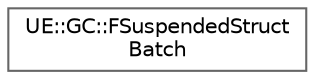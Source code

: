 digraph "Graphical Class Hierarchy"
{
 // INTERACTIVE_SVG=YES
 // LATEX_PDF_SIZE
  bgcolor="transparent";
  edge [fontname=Helvetica,fontsize=10,labelfontname=Helvetica,labelfontsize=10];
  node [fontname=Helvetica,fontsize=10,shape=box,height=0.2,width=0.4];
  rankdir="LR";
  Node0 [id="Node000000",label="UE::GC::FSuspendedStruct\lBatch",height=0.2,width=0.4,color="grey40", fillcolor="white", style="filled",URL="$d6/d44/structUE_1_1GC_1_1FSuspendedStructBatch.html",tooltip=" "];
}
